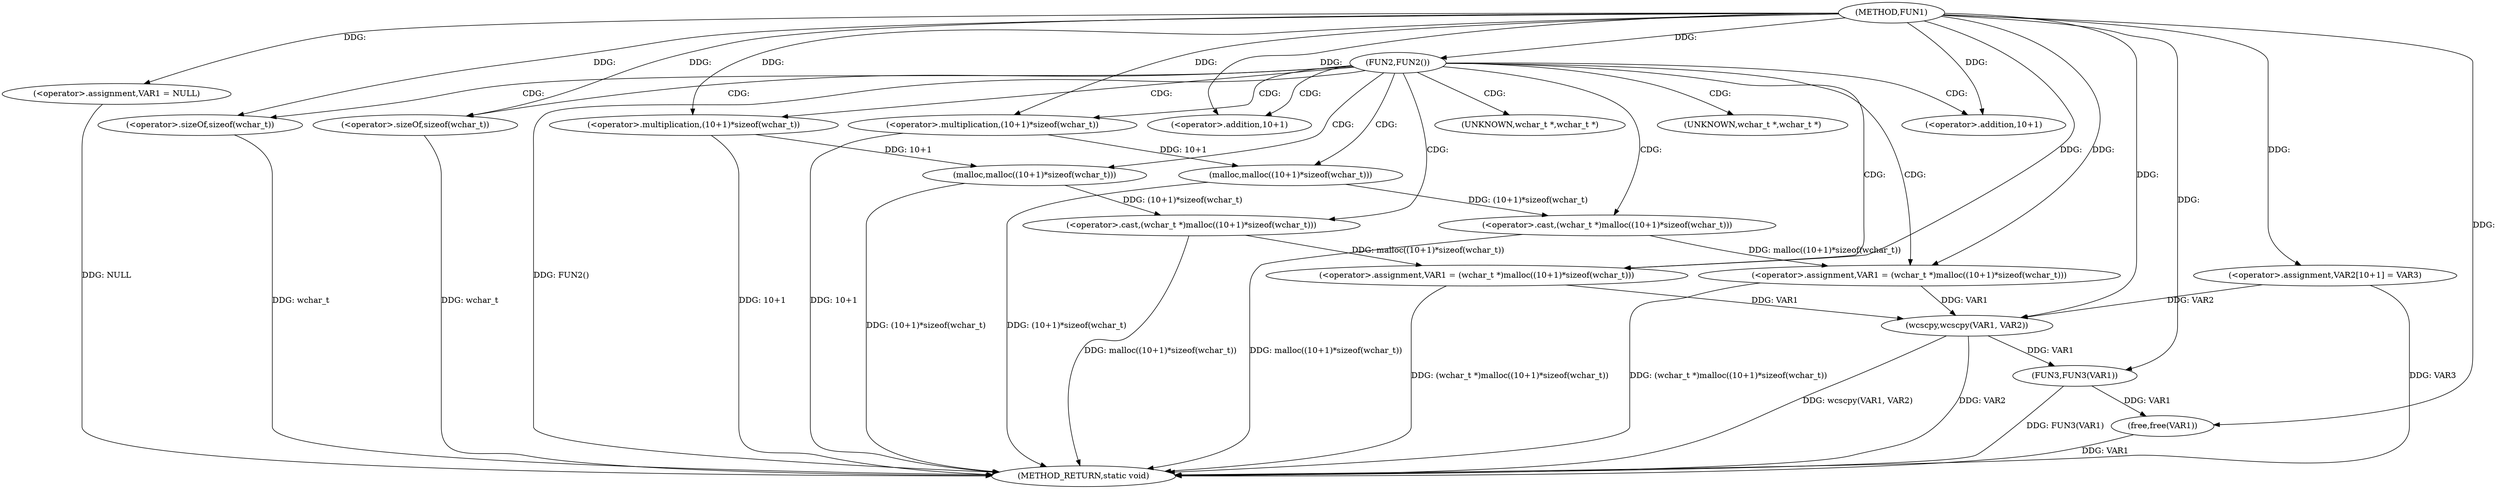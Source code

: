 digraph FUN1 {  
"1000100" [label = "(METHOD,FUN1)" ]
"1000145" [label = "(METHOD_RETURN,static void)" ]
"1000103" [label = "(<operator>.assignment,VAR1 = NULL)" ]
"1000107" [label = "(FUN2,FUN2())" ]
"1000109" [label = "(<operator>.assignment,VAR1 = (wchar_t *)malloc((10+1)*sizeof(wchar_t)))" ]
"1000111" [label = "(<operator>.cast,(wchar_t *)malloc((10+1)*sizeof(wchar_t)))" ]
"1000113" [label = "(malloc,malloc((10+1)*sizeof(wchar_t)))" ]
"1000114" [label = "(<operator>.multiplication,(10+1)*sizeof(wchar_t))" ]
"1000115" [label = "(<operator>.addition,10+1)" ]
"1000118" [label = "(<operator>.sizeOf,sizeof(wchar_t))" ]
"1000122" [label = "(<operator>.assignment,VAR1 = (wchar_t *)malloc((10+1)*sizeof(wchar_t)))" ]
"1000124" [label = "(<operator>.cast,(wchar_t *)malloc((10+1)*sizeof(wchar_t)))" ]
"1000126" [label = "(malloc,malloc((10+1)*sizeof(wchar_t)))" ]
"1000127" [label = "(<operator>.multiplication,(10+1)*sizeof(wchar_t))" ]
"1000128" [label = "(<operator>.addition,10+1)" ]
"1000131" [label = "(<operator>.sizeOf,sizeof(wchar_t))" ]
"1000135" [label = "(<operator>.assignment,VAR2[10+1] = VAR3)" ]
"1000138" [label = "(wcscpy,wcscpy(VAR1, VAR2))" ]
"1000141" [label = "(FUN3,FUN3(VAR1))" ]
"1000143" [label = "(free,free(VAR1))" ]
"1000112" [label = "(UNKNOWN,wchar_t *,wchar_t *)" ]
"1000125" [label = "(UNKNOWN,wchar_t *,wchar_t *)" ]
  "1000124" -> "1000145"  [ label = "DDG: malloc((10+1)*sizeof(wchar_t))"] 
  "1000107" -> "1000145"  [ label = "DDG: FUN2()"] 
  "1000103" -> "1000145"  [ label = "DDG: NULL"] 
  "1000113" -> "1000145"  [ label = "DDG: (10+1)*sizeof(wchar_t)"] 
  "1000138" -> "1000145"  [ label = "DDG: VAR2"] 
  "1000114" -> "1000145"  [ label = "DDG: 10+1"] 
  "1000126" -> "1000145"  [ label = "DDG: (10+1)*sizeof(wchar_t)"] 
  "1000118" -> "1000145"  [ label = "DDG: wchar_t"] 
  "1000109" -> "1000145"  [ label = "DDG: (wchar_t *)malloc((10+1)*sizeof(wchar_t))"] 
  "1000131" -> "1000145"  [ label = "DDG: wchar_t"] 
  "1000141" -> "1000145"  [ label = "DDG: FUN3(VAR1)"] 
  "1000143" -> "1000145"  [ label = "DDG: VAR1"] 
  "1000111" -> "1000145"  [ label = "DDG: malloc((10+1)*sizeof(wchar_t))"] 
  "1000127" -> "1000145"  [ label = "DDG: 10+1"] 
  "1000138" -> "1000145"  [ label = "DDG: wcscpy(VAR1, VAR2)"] 
  "1000135" -> "1000145"  [ label = "DDG: VAR3"] 
  "1000122" -> "1000145"  [ label = "DDG: (wchar_t *)malloc((10+1)*sizeof(wchar_t))"] 
  "1000100" -> "1000103"  [ label = "DDG: "] 
  "1000100" -> "1000107"  [ label = "DDG: "] 
  "1000111" -> "1000109"  [ label = "DDG: malloc((10+1)*sizeof(wchar_t))"] 
  "1000100" -> "1000109"  [ label = "DDG: "] 
  "1000113" -> "1000111"  [ label = "DDG: (10+1)*sizeof(wchar_t)"] 
  "1000114" -> "1000113"  [ label = "DDG: 10+1"] 
  "1000100" -> "1000114"  [ label = "DDG: "] 
  "1000100" -> "1000115"  [ label = "DDG: "] 
  "1000100" -> "1000118"  [ label = "DDG: "] 
  "1000124" -> "1000122"  [ label = "DDG: malloc((10+1)*sizeof(wchar_t))"] 
  "1000100" -> "1000122"  [ label = "DDG: "] 
  "1000126" -> "1000124"  [ label = "DDG: (10+1)*sizeof(wchar_t)"] 
  "1000127" -> "1000126"  [ label = "DDG: 10+1"] 
  "1000100" -> "1000127"  [ label = "DDG: "] 
  "1000100" -> "1000128"  [ label = "DDG: "] 
  "1000100" -> "1000131"  [ label = "DDG: "] 
  "1000100" -> "1000135"  [ label = "DDG: "] 
  "1000122" -> "1000138"  [ label = "DDG: VAR1"] 
  "1000109" -> "1000138"  [ label = "DDG: VAR1"] 
  "1000100" -> "1000138"  [ label = "DDG: "] 
  "1000135" -> "1000138"  [ label = "DDG: VAR2"] 
  "1000138" -> "1000141"  [ label = "DDG: VAR1"] 
  "1000100" -> "1000141"  [ label = "DDG: "] 
  "1000141" -> "1000143"  [ label = "DDG: VAR1"] 
  "1000100" -> "1000143"  [ label = "DDG: "] 
  "1000107" -> "1000109"  [ label = "CDG: "] 
  "1000107" -> "1000112"  [ label = "CDG: "] 
  "1000107" -> "1000128"  [ label = "CDG: "] 
  "1000107" -> "1000124"  [ label = "CDG: "] 
  "1000107" -> "1000125"  [ label = "CDG: "] 
  "1000107" -> "1000131"  [ label = "CDG: "] 
  "1000107" -> "1000114"  [ label = "CDG: "] 
  "1000107" -> "1000115"  [ label = "CDG: "] 
  "1000107" -> "1000113"  [ label = "CDG: "] 
  "1000107" -> "1000118"  [ label = "CDG: "] 
  "1000107" -> "1000127"  [ label = "CDG: "] 
  "1000107" -> "1000111"  [ label = "CDG: "] 
  "1000107" -> "1000122"  [ label = "CDG: "] 
  "1000107" -> "1000126"  [ label = "CDG: "] 
}
